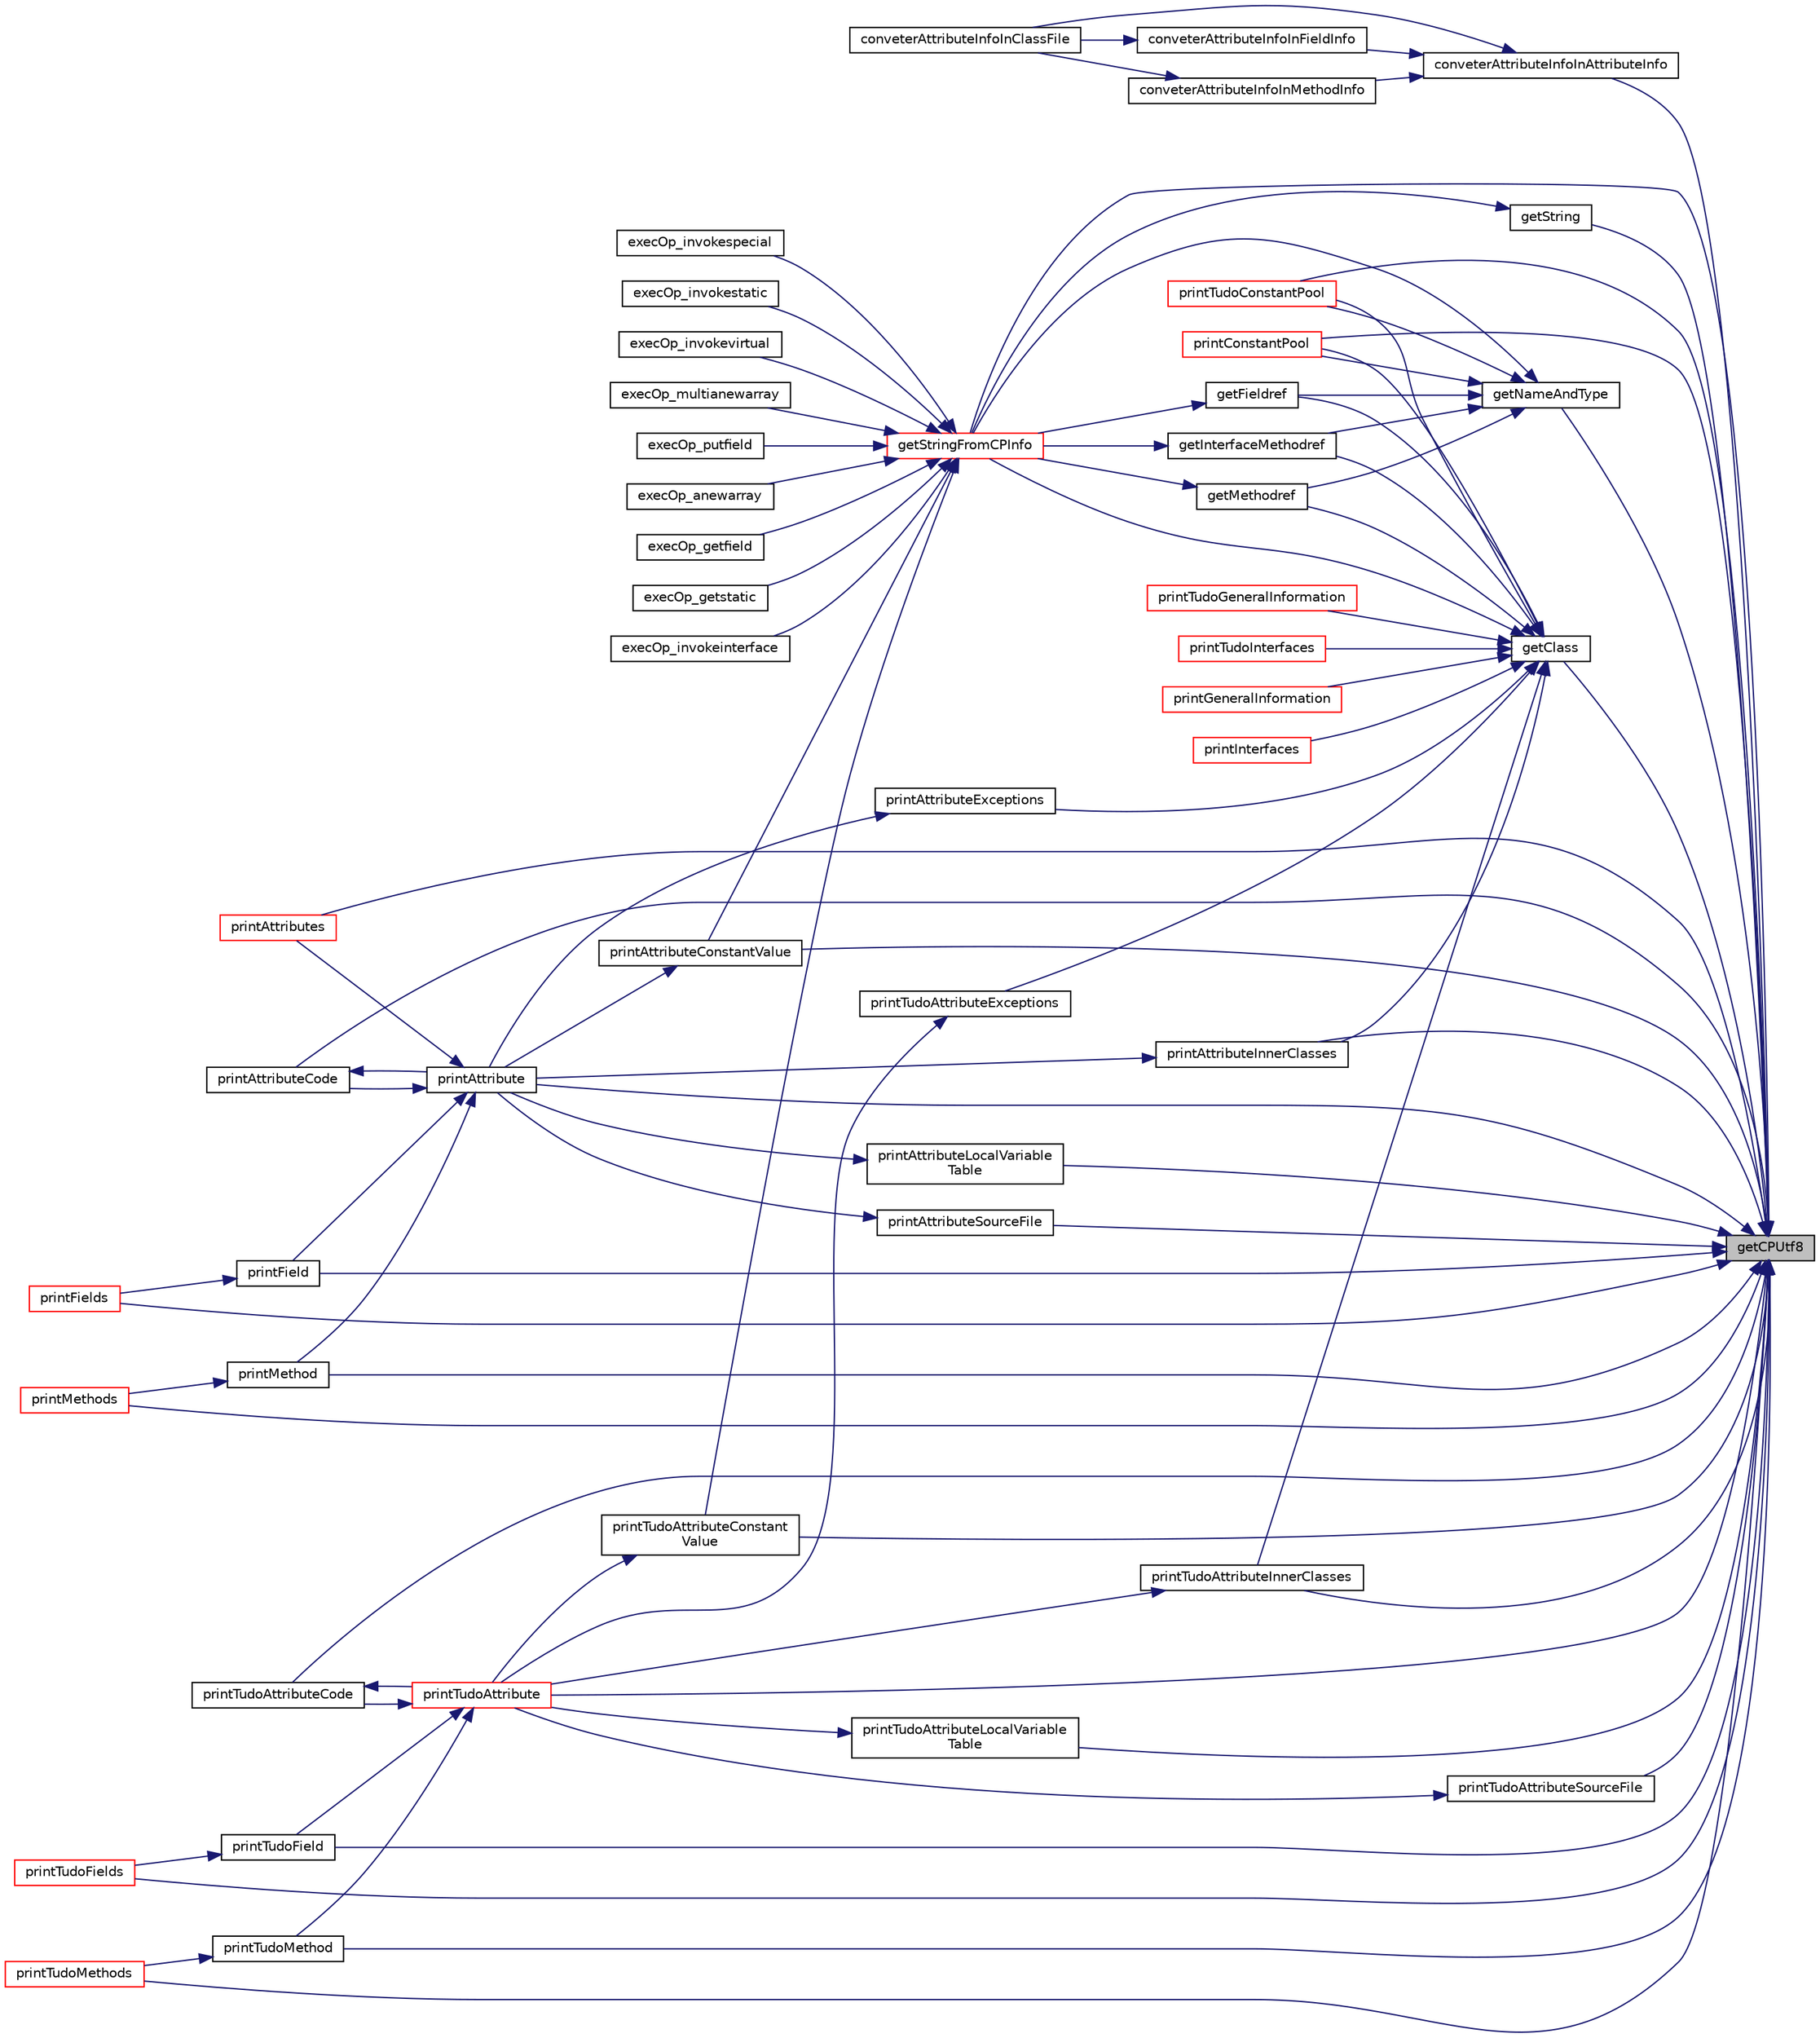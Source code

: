 digraph "getCPUtf8"
{
 // LATEX_PDF_SIZE
  edge [fontname="Helvetica",fontsize="10",labelfontname="Helvetica",labelfontsize="10"];
  node [fontname="Helvetica",fontsize="10",shape=record];
  rankdir="RL";
  Node1 [label="getCPUtf8",height=0.2,width=0.4,color="black", fillcolor="grey75", style="filled", fontcolor="black",tooltip=" "];
  Node1 -> Node2 [dir="back",color="midnightblue",fontsize="10",style="solid"];
  Node2 [label="conveterAttributeInfoInAttributeInfo",height=0.2,width=0.4,color="black", fillcolor="white", style="filled",URL="$_attribute_info_8cpp.html#a8d81f4b664854a18d3fd7f3c2dd3277a",tooltip=" "];
  Node2 -> Node3 [dir="back",color="midnightblue",fontsize="10",style="solid"];
  Node3 [label="conveterAttributeInfoInClassFile",height=0.2,width=0.4,color="black", fillcolor="white", style="filled",URL="$_class_file_8cpp.html#a7f2d3e8af2169e325d8a4961ee587e91",tooltip=" "];
  Node2 -> Node4 [dir="back",color="midnightblue",fontsize="10",style="solid"];
  Node4 [label="conveterAttributeInfoInFieldInfo",height=0.2,width=0.4,color="black", fillcolor="white", style="filled",URL="$_field_info_8cpp.html#a520ce2c6886078771102986ad83fecc8",tooltip=" "];
  Node4 -> Node3 [dir="back",color="midnightblue",fontsize="10",style="solid"];
  Node2 -> Node5 [dir="back",color="midnightblue",fontsize="10",style="solid"];
  Node5 [label="conveterAttributeInfoInMethodInfo",height=0.2,width=0.4,color="black", fillcolor="white", style="filled",URL="$_method_info_8cpp.html#ae680b2b69d4a69f5a5bf31844b3cbc59",tooltip=" "];
  Node5 -> Node3 [dir="back",color="midnightblue",fontsize="10",style="solid"];
  Node1 -> Node6 [dir="back",color="midnightblue",fontsize="10",style="solid"];
  Node6 [label="getClass",height=0.2,width=0.4,color="black", fillcolor="white", style="filled",URL="$_constant_pool_info_8cpp.html#abf3ac3c335453aeeaef5215f929ca198",tooltip=" "];
  Node6 -> Node7 [dir="back",color="midnightblue",fontsize="10",style="solid"];
  Node7 [label="getFieldref",height=0.2,width=0.4,color="black", fillcolor="white", style="filled",URL="$_constant_pool_info_8cpp.html#aa11fd5cae250b13659b5bc7896666470",tooltip=" "];
  Node7 -> Node8 [dir="back",color="midnightblue",fontsize="10",style="solid"];
  Node8 [label="getStringFromCPInfo",height=0.2,width=0.4,color="red", fillcolor="white", style="filled",URL="$_constant_pool_info_8cpp.html#afe1697068c0f2f8b2c45ae37899e874c",tooltip=" "];
  Node8 -> Node9 [dir="back",color="midnightblue",fontsize="10",style="solid"];
  Node9 [label="execOp_anewarray",height=0.2,width=0.4,color="black", fillcolor="white", style="filled",URL="$_execution_engine_8cpp.html#adb004079563194c7a1942818f7b76c5c",tooltip=" "];
  Node8 -> Node10 [dir="back",color="midnightblue",fontsize="10",style="solid"];
  Node10 [label="execOp_getfield",height=0.2,width=0.4,color="black", fillcolor="white", style="filled",URL="$_execution_engine_8cpp.html#abb71d7d9e26a4a95d99064e485268bec",tooltip=" "];
  Node8 -> Node11 [dir="back",color="midnightblue",fontsize="10",style="solid"];
  Node11 [label="execOp_getstatic",height=0.2,width=0.4,color="black", fillcolor="white", style="filled",URL="$_execution_engine_8cpp.html#ae79fcb3027a0e3d5886fdeaa33a6641b",tooltip=" "];
  Node8 -> Node12 [dir="back",color="midnightblue",fontsize="10",style="solid"];
  Node12 [label="execOp_invokeinterface",height=0.2,width=0.4,color="black", fillcolor="white", style="filled",URL="$_execution_engine_8cpp.html#afa3ed314bd592b0643032626959aba37",tooltip=" "];
  Node8 -> Node13 [dir="back",color="midnightblue",fontsize="10",style="solid"];
  Node13 [label="execOp_invokespecial",height=0.2,width=0.4,color="black", fillcolor="white", style="filled",URL="$_execution_engine_8cpp.html#a64a9f10897c01dae0a9c9725ad392d19",tooltip=" "];
  Node8 -> Node14 [dir="back",color="midnightblue",fontsize="10",style="solid"];
  Node14 [label="execOp_invokestatic",height=0.2,width=0.4,color="black", fillcolor="white", style="filled",URL="$_execution_engine_8cpp.html#a2cc0bfadacd05c7309aa8a1bdeabdeaa",tooltip=" "];
  Node8 -> Node15 [dir="back",color="midnightblue",fontsize="10",style="solid"];
  Node15 [label="execOp_invokevirtual",height=0.2,width=0.4,color="black", fillcolor="white", style="filled",URL="$_execution_engine_8cpp.html#a394ac3227d3433837fd1e31a53875e22",tooltip=" "];
  Node8 -> Node16 [dir="back",color="midnightblue",fontsize="10",style="solid"];
  Node16 [label="execOp_multianewarray",height=0.2,width=0.4,color="black", fillcolor="white", style="filled",URL="$_execution_engine_8cpp.html#ae72b4983f0376b8c47dce21b86ccdcc5",tooltip=" "];
  Node8 -> Node17 [dir="back",color="midnightblue",fontsize="10",style="solid"];
  Node17 [label="execOp_putfield",height=0.2,width=0.4,color="black", fillcolor="white", style="filled",URL="$_execution_engine_8cpp.html#a2d8632b9cf48625b0a6ab3ee01adad8a",tooltip=" "];
  Node8 -> Node19 [dir="back",color="midnightblue",fontsize="10",style="solid"];
  Node19 [label="printAttributeConstantValue",height=0.2,width=0.4,color="black", fillcolor="white", style="filled",URL="$_print_menu_8cpp.html#a2c303e3df50150a2db3d7bbaf4303bdb",tooltip=" "];
  Node19 -> Node20 [dir="back",color="midnightblue",fontsize="10",style="solid"];
  Node20 [label="printAttribute",height=0.2,width=0.4,color="black", fillcolor="white", style="filled",URL="$_print_menu_8cpp.html#a4e1043ade1570fc3be53e4c4d306ce98",tooltip=" "];
  Node20 -> Node21 [dir="back",color="midnightblue",fontsize="10",style="solid"];
  Node21 [label="printAttributeCode",height=0.2,width=0.4,color="black", fillcolor="white", style="filled",URL="$_print_menu_8cpp.html#aea00814bf40f6faa988136b79baeb076",tooltip=" "];
  Node21 -> Node20 [dir="back",color="midnightblue",fontsize="10",style="solid"];
  Node20 -> Node22 [dir="back",color="midnightblue",fontsize="10",style="solid"];
  Node22 [label="printAttributes",height=0.2,width=0.4,color="red", fillcolor="white", style="filled",URL="$_print_menu_8cpp.html#ab78e91e3db45547f7aaecafaadd7d341",tooltip=" "];
  Node20 -> Node25 [dir="back",color="midnightblue",fontsize="10",style="solid"];
  Node25 [label="printField",height=0.2,width=0.4,color="black", fillcolor="white", style="filled",URL="$_print_menu_8cpp.html#a0dcf0141e3a4412830dde2a8f9abf837",tooltip=" "];
  Node25 -> Node26 [dir="back",color="midnightblue",fontsize="10",style="solid"];
  Node26 [label="printFields",height=0.2,width=0.4,color="red", fillcolor="white", style="filled",URL="$_print_menu_8cpp.html#aac2dae3e961030500080e5003236897b",tooltip=" "];
  Node20 -> Node27 [dir="back",color="midnightblue",fontsize="10",style="solid"];
  Node27 [label="printMethod",height=0.2,width=0.4,color="black", fillcolor="white", style="filled",URL="$_print_menu_8cpp.html#a4196a88e551ca218a5ce58f7e8463827",tooltip=" "];
  Node27 -> Node28 [dir="back",color="midnightblue",fontsize="10",style="solid"];
  Node28 [label="printMethods",height=0.2,width=0.4,color="red", fillcolor="white", style="filled",URL="$_print_menu_8cpp.html#a248294d9c0a26ee24db5af6a3998ef79",tooltip=" "];
  Node8 -> Node46 [dir="back",color="midnightblue",fontsize="10",style="solid"];
  Node46 [label="printTudoAttributeConstant\lValue",height=0.2,width=0.4,color="black", fillcolor="white", style="filled",URL="$_print_tudo_8cpp.html#ad2de31238db7d9e4da9ba7419ee5fa19",tooltip=" "];
  Node46 -> Node47 [dir="back",color="midnightblue",fontsize="10",style="solid"];
  Node47 [label="printTudoAttribute",height=0.2,width=0.4,color="red", fillcolor="white", style="filled",URL="$_print_tudo_8cpp.html#a811ce9d29fdfcee18bc97ed51288a20e",tooltip=" "];
  Node47 -> Node48 [dir="back",color="midnightblue",fontsize="10",style="solid"];
  Node48 [label="printTudoAttributeCode",height=0.2,width=0.4,color="black", fillcolor="white", style="filled",URL="$_print_tudo_8cpp.html#a127513c6d27c1f7e5b1e2b23a4698fc6",tooltip=" "];
  Node48 -> Node47 [dir="back",color="midnightblue",fontsize="10",style="solid"];
  Node47 -> Node51 [dir="back",color="midnightblue",fontsize="10",style="solid"];
  Node51 [label="printTudoField",height=0.2,width=0.4,color="black", fillcolor="white", style="filled",URL="$_print_tudo_8cpp.html#a56df304175fbb57e8365d89a8aa92c32",tooltip=" "];
  Node51 -> Node52 [dir="back",color="midnightblue",fontsize="10",style="solid"];
  Node52 [label="printTudoFields",height=0.2,width=0.4,color="red", fillcolor="white", style="filled",URL="$_print_tudo_8cpp.html#a9e9b15e7193f58965dd914a831e53be1",tooltip=" "];
  Node47 -> Node53 [dir="back",color="midnightblue",fontsize="10",style="solid"];
  Node53 [label="printTudoMethod",height=0.2,width=0.4,color="black", fillcolor="white", style="filled",URL="$_print_tudo_8cpp.html#aca33f9f66fd0cfecd1218ab919d4765a",tooltip=" "];
  Node53 -> Node54 [dir="back",color="midnightblue",fontsize="10",style="solid"];
  Node54 [label="printTudoMethods",height=0.2,width=0.4,color="red", fillcolor="white", style="filled",URL="$_print_tudo_8cpp.html#a8cac85539d7cd706247d89c0f75d7696",tooltip=" "];
  Node6 -> Node55 [dir="back",color="midnightblue",fontsize="10",style="solid"];
  Node55 [label="getInterfaceMethodref",height=0.2,width=0.4,color="black", fillcolor="white", style="filled",URL="$_constant_pool_info_8cpp.html#ac1af9208eec2a80387bfc0df984658c4",tooltip=" "];
  Node55 -> Node8 [dir="back",color="midnightblue",fontsize="10",style="solid"];
  Node6 -> Node56 [dir="back",color="midnightblue",fontsize="10",style="solid"];
  Node56 [label="getMethodref",height=0.2,width=0.4,color="black", fillcolor="white", style="filled",URL="$_constant_pool_info_8cpp.html#ab1000528a22b627ac08ba4f02a28307a",tooltip=" "];
  Node56 -> Node8 [dir="back",color="midnightblue",fontsize="10",style="solid"];
  Node6 -> Node8 [dir="back",color="midnightblue",fontsize="10",style="solid"];
  Node6 -> Node57 [dir="back",color="midnightblue",fontsize="10",style="solid"];
  Node57 [label="printAttributeExceptions",height=0.2,width=0.4,color="black", fillcolor="white", style="filled",URL="$_print_menu_8cpp.html#adfff5444ed831eb425ecd64655dadfc2",tooltip=" "];
  Node57 -> Node20 [dir="back",color="midnightblue",fontsize="10",style="solid"];
  Node6 -> Node58 [dir="back",color="midnightblue",fontsize="10",style="solid"];
  Node58 [label="printAttributeInnerClasses",height=0.2,width=0.4,color="black", fillcolor="white", style="filled",URL="$_print_menu_8cpp.html#a45bcc6b562ab617af5cc44be75ced0fc",tooltip=" "];
  Node58 -> Node20 [dir="back",color="midnightblue",fontsize="10",style="solid"];
  Node6 -> Node59 [dir="back",color="midnightblue",fontsize="10",style="solid"];
  Node59 [label="printConstantPool",height=0.2,width=0.4,color="red", fillcolor="white", style="filled",URL="$_print_menu_8cpp.html#a0eaa40eedf206281ad44cf7e90df8935",tooltip=" "];
  Node6 -> Node60 [dir="back",color="midnightblue",fontsize="10",style="solid"];
  Node60 [label="printGeneralInformation",height=0.2,width=0.4,color="red", fillcolor="white", style="filled",URL="$_print_menu_8cpp.html#a4a449ec161fa1015070b7773e8e74142",tooltip=" "];
  Node6 -> Node61 [dir="back",color="midnightblue",fontsize="10",style="solid"];
  Node61 [label="printInterfaces",height=0.2,width=0.4,color="red", fillcolor="white", style="filled",URL="$_print_menu_8cpp.html#aa7997cd4741c35d27bc4faa77c3685d6",tooltip=" "];
  Node6 -> Node62 [dir="back",color="midnightblue",fontsize="10",style="solid"];
  Node62 [label="printTudoAttributeExceptions",height=0.2,width=0.4,color="black", fillcolor="white", style="filled",URL="$_print_tudo_8cpp.html#a7d88211d1ec964984235129ea3bd9977",tooltip=" "];
  Node62 -> Node47 [dir="back",color="midnightblue",fontsize="10",style="solid"];
  Node6 -> Node63 [dir="back",color="midnightblue",fontsize="10",style="solid"];
  Node63 [label="printTudoAttributeInnerClasses",height=0.2,width=0.4,color="black", fillcolor="white", style="filled",URL="$_print_tudo_8cpp.html#abedd243d5e8d629be267275ecb65fcc3",tooltip=" "];
  Node63 -> Node47 [dir="back",color="midnightblue",fontsize="10",style="solid"];
  Node6 -> Node64 [dir="back",color="midnightblue",fontsize="10",style="solid"];
  Node64 [label="printTudoConstantPool",height=0.2,width=0.4,color="red", fillcolor="white", style="filled",URL="$_print_tudo_8cpp.html#abcfe80347944d499463f811c02379f7a",tooltip=" "];
  Node6 -> Node65 [dir="back",color="midnightblue",fontsize="10",style="solid"];
  Node65 [label="printTudoGeneralInformation",height=0.2,width=0.4,color="red", fillcolor="white", style="filled",URL="$_print_tudo_8cpp.html#a19676f164ba3fb06df3b247e25a2baf8",tooltip=" "];
  Node6 -> Node66 [dir="back",color="midnightblue",fontsize="10",style="solid"];
  Node66 [label="printTudoInterfaces",height=0.2,width=0.4,color="red", fillcolor="white", style="filled",URL="$_print_tudo_8cpp.html#a1386f83705b05407b618f4ec729c1a2b",tooltip=" "];
  Node1 -> Node67 [dir="back",color="midnightblue",fontsize="10",style="solid"];
  Node67 [label="getNameAndType",height=0.2,width=0.4,color="black", fillcolor="white", style="filled",URL="$_constant_pool_info_8cpp.html#a17eba7eed349812217e563f49ea1ce31",tooltip=" "];
  Node67 -> Node7 [dir="back",color="midnightblue",fontsize="10",style="solid"];
  Node67 -> Node55 [dir="back",color="midnightblue",fontsize="10",style="solid"];
  Node67 -> Node56 [dir="back",color="midnightblue",fontsize="10",style="solid"];
  Node67 -> Node8 [dir="back",color="midnightblue",fontsize="10",style="solid"];
  Node67 -> Node59 [dir="back",color="midnightblue",fontsize="10",style="solid"];
  Node67 -> Node64 [dir="back",color="midnightblue",fontsize="10",style="solid"];
  Node1 -> Node68 [dir="back",color="midnightblue",fontsize="10",style="solid"];
  Node68 [label="getString",height=0.2,width=0.4,color="black", fillcolor="white", style="filled",URL="$_constant_pool_info_8cpp.html#a225c1b5cec4bb5cf3f07f9864b9d0431",tooltip=" "];
  Node68 -> Node8 [dir="back",color="midnightblue",fontsize="10",style="solid"];
  Node1 -> Node8 [dir="back",color="midnightblue",fontsize="10",style="solid"];
  Node1 -> Node20 [dir="back",color="midnightblue",fontsize="10",style="solid"];
  Node1 -> Node21 [dir="back",color="midnightblue",fontsize="10",style="solid"];
  Node1 -> Node19 [dir="back",color="midnightblue",fontsize="10",style="solid"];
  Node1 -> Node58 [dir="back",color="midnightblue",fontsize="10",style="solid"];
  Node1 -> Node69 [dir="back",color="midnightblue",fontsize="10",style="solid"];
  Node69 [label="printAttributeLocalVariable\lTable",height=0.2,width=0.4,color="black", fillcolor="white", style="filled",URL="$_print_menu_8cpp.html#a24a92f7faa503bd9981e17824744f49c",tooltip=" "];
  Node69 -> Node20 [dir="back",color="midnightblue",fontsize="10",style="solid"];
  Node1 -> Node22 [dir="back",color="midnightblue",fontsize="10",style="solid"];
  Node1 -> Node70 [dir="back",color="midnightblue",fontsize="10",style="solid"];
  Node70 [label="printAttributeSourceFile",height=0.2,width=0.4,color="black", fillcolor="white", style="filled",URL="$_print_menu_8cpp.html#aaafa46f1e91a67dc990bd0c063a9c6cd",tooltip=" "];
  Node70 -> Node20 [dir="back",color="midnightblue",fontsize="10",style="solid"];
  Node1 -> Node59 [dir="back",color="midnightblue",fontsize="10",style="solid"];
  Node1 -> Node25 [dir="back",color="midnightblue",fontsize="10",style="solid"];
  Node1 -> Node26 [dir="back",color="midnightblue",fontsize="10",style="solid"];
  Node1 -> Node27 [dir="back",color="midnightblue",fontsize="10",style="solid"];
  Node1 -> Node28 [dir="back",color="midnightblue",fontsize="10",style="solid"];
  Node1 -> Node47 [dir="back",color="midnightblue",fontsize="10",style="solid"];
  Node1 -> Node48 [dir="back",color="midnightblue",fontsize="10",style="solid"];
  Node1 -> Node46 [dir="back",color="midnightblue",fontsize="10",style="solid"];
  Node1 -> Node63 [dir="back",color="midnightblue",fontsize="10",style="solid"];
  Node1 -> Node71 [dir="back",color="midnightblue",fontsize="10",style="solid"];
  Node71 [label="printTudoAttributeLocalVariable\lTable",height=0.2,width=0.4,color="black", fillcolor="white", style="filled",URL="$_print_tudo_8cpp.html#a93a834255f12f6983596b15f4e2e8318",tooltip=" "];
  Node71 -> Node47 [dir="back",color="midnightblue",fontsize="10",style="solid"];
  Node1 -> Node72 [dir="back",color="midnightblue",fontsize="10",style="solid"];
  Node72 [label="printTudoAttributeSourceFile",height=0.2,width=0.4,color="black", fillcolor="white", style="filled",URL="$_print_tudo_8cpp.html#a90402588f2d088c592d5b0ac1a6a3909",tooltip=" "];
  Node72 -> Node47 [dir="back",color="midnightblue",fontsize="10",style="solid"];
  Node1 -> Node64 [dir="back",color="midnightblue",fontsize="10",style="solid"];
  Node1 -> Node51 [dir="back",color="midnightblue",fontsize="10",style="solid"];
  Node1 -> Node52 [dir="back",color="midnightblue",fontsize="10",style="solid"];
  Node1 -> Node53 [dir="back",color="midnightblue",fontsize="10",style="solid"];
  Node1 -> Node54 [dir="back",color="midnightblue",fontsize="10",style="solid"];
}
